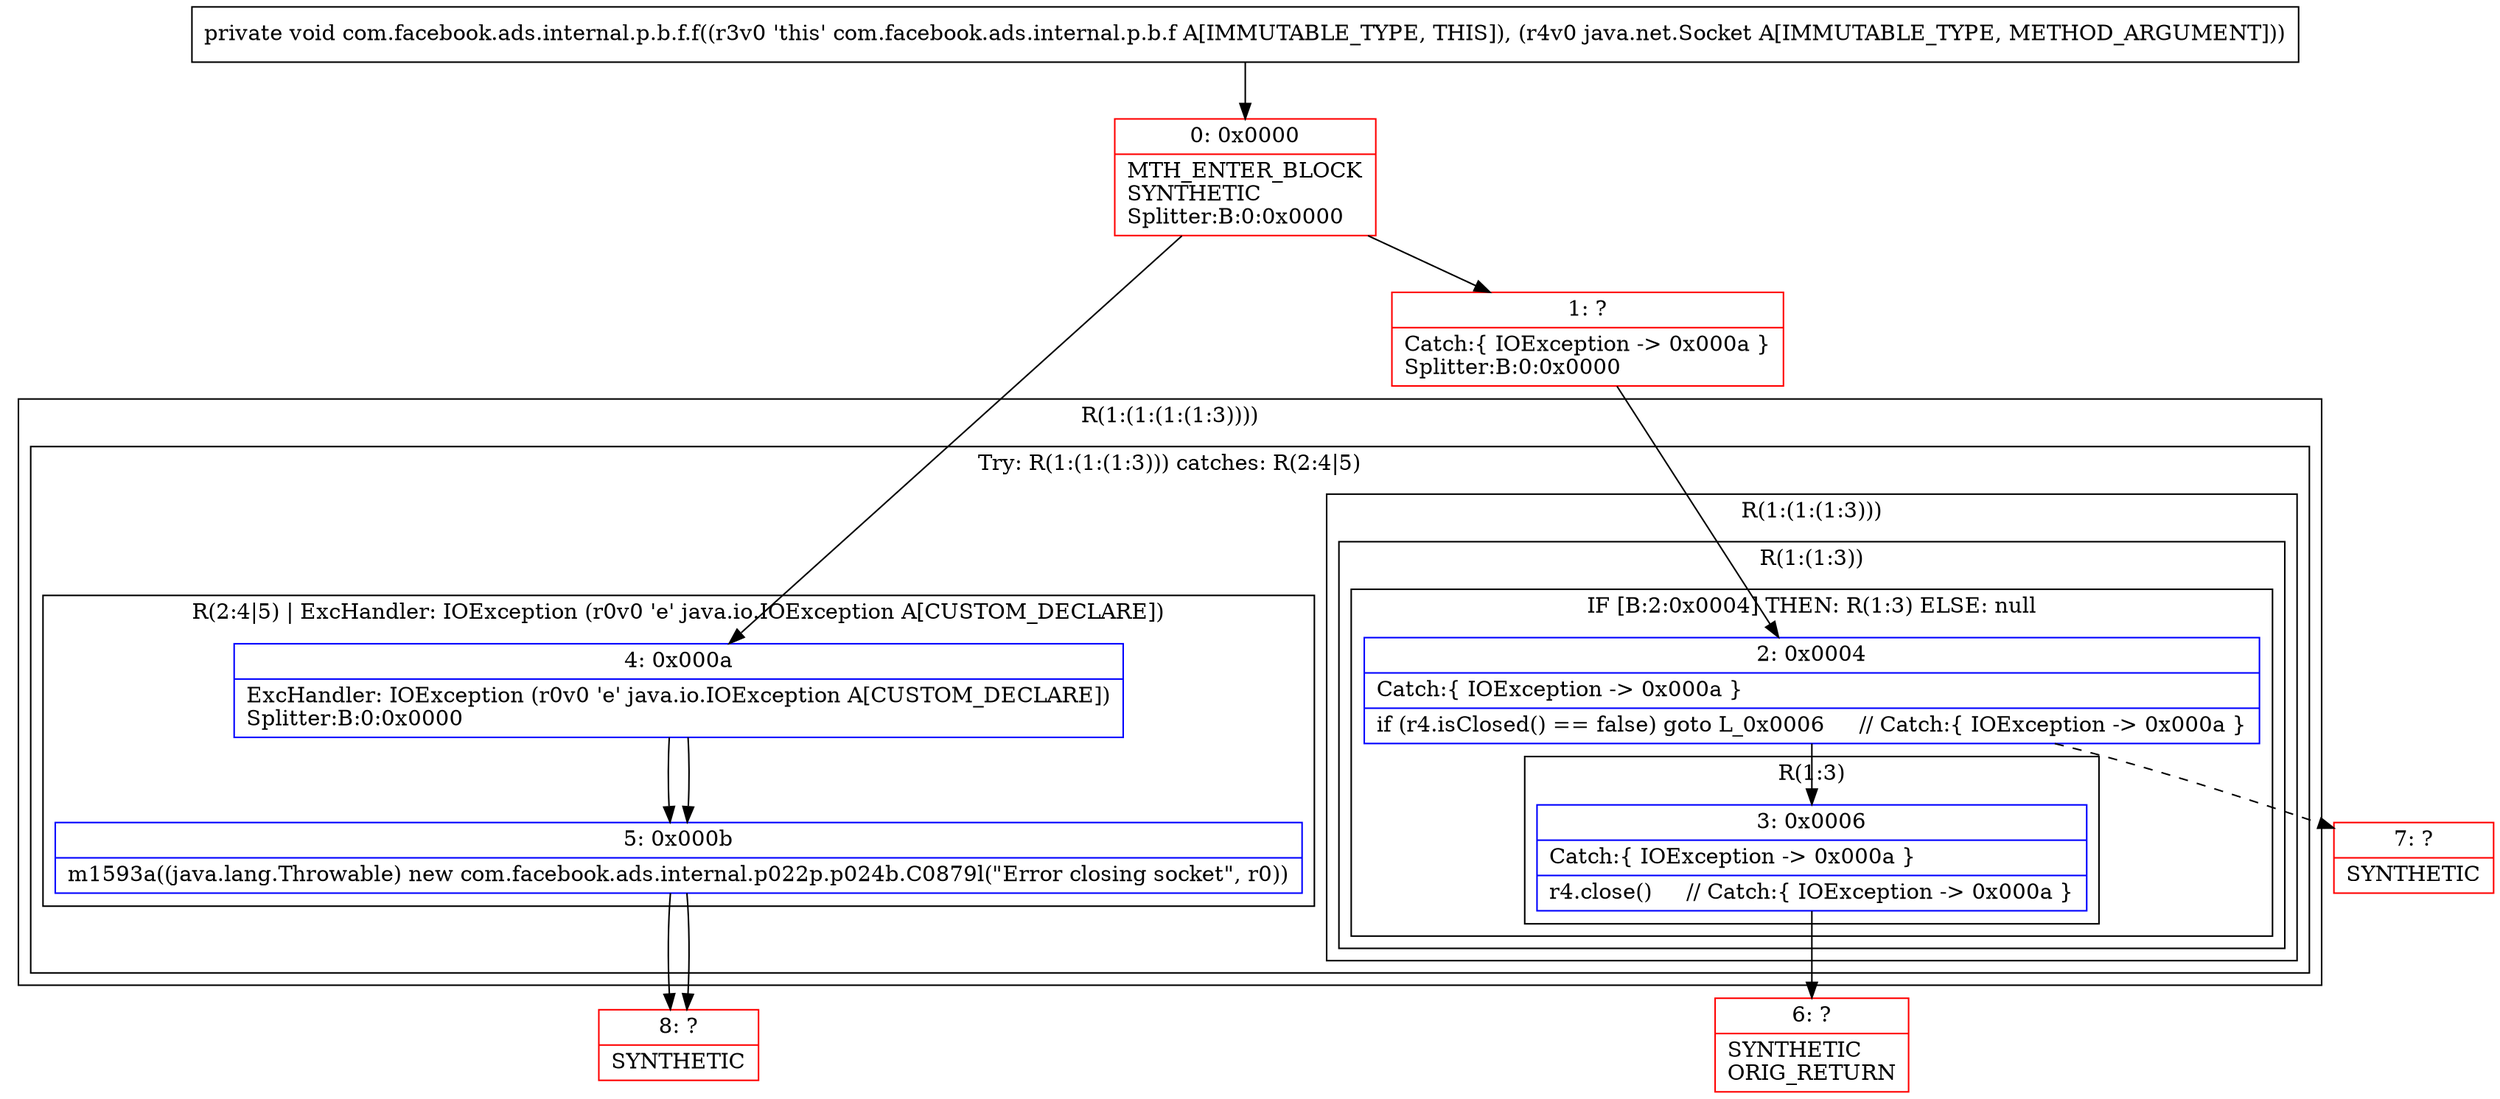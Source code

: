digraph "CFG forcom.facebook.ads.internal.p.b.f.f(Ljava\/net\/Socket;)V" {
subgraph cluster_Region_605428503 {
label = "R(1:(1:(1:(1:3))))";
node [shape=record,color=blue];
subgraph cluster_TryCatchRegion_941041479 {
label = "Try: R(1:(1:(1:3))) catches: R(2:4|5)";
node [shape=record,color=blue];
subgraph cluster_Region_1139410443 {
label = "R(1:(1:(1:3)))";
node [shape=record,color=blue];
subgraph cluster_Region_1938219975 {
label = "R(1:(1:3))";
node [shape=record,color=blue];
subgraph cluster_IfRegion_1734115331 {
label = "IF [B:2:0x0004] THEN: R(1:3) ELSE: null";
node [shape=record,color=blue];
Node_2 [shape=record,label="{2\:\ 0x0004|Catch:\{ IOException \-\> 0x000a \}\l|if (r4.isClosed() == false) goto L_0x0006     \/\/ Catch:\{ IOException \-\> 0x000a \}\l}"];
subgraph cluster_Region_1718664880 {
label = "R(1:3)";
node [shape=record,color=blue];
Node_3 [shape=record,label="{3\:\ 0x0006|Catch:\{ IOException \-\> 0x000a \}\l|r4.close()     \/\/ Catch:\{ IOException \-\> 0x000a \}\l}"];
}
}
}
}
subgraph cluster_Region_1966683691 {
label = "R(2:4|5) | ExcHandler: IOException (r0v0 'e' java.io.IOException A[CUSTOM_DECLARE])\l";
node [shape=record,color=blue];
Node_4 [shape=record,label="{4\:\ 0x000a|ExcHandler: IOException (r0v0 'e' java.io.IOException A[CUSTOM_DECLARE])\lSplitter:B:0:0x0000\l}"];
Node_5 [shape=record,label="{5\:\ 0x000b|m1593a((java.lang.Throwable) new com.facebook.ads.internal.p022p.p024b.C0879l(\"Error closing socket\", r0))\l}"];
}
}
}
subgraph cluster_Region_1966683691 {
label = "R(2:4|5) | ExcHandler: IOException (r0v0 'e' java.io.IOException A[CUSTOM_DECLARE])\l";
node [shape=record,color=blue];
Node_4 [shape=record,label="{4\:\ 0x000a|ExcHandler: IOException (r0v0 'e' java.io.IOException A[CUSTOM_DECLARE])\lSplitter:B:0:0x0000\l}"];
Node_5 [shape=record,label="{5\:\ 0x000b|m1593a((java.lang.Throwable) new com.facebook.ads.internal.p022p.p024b.C0879l(\"Error closing socket\", r0))\l}"];
}
Node_0 [shape=record,color=red,label="{0\:\ 0x0000|MTH_ENTER_BLOCK\lSYNTHETIC\lSplitter:B:0:0x0000\l}"];
Node_1 [shape=record,color=red,label="{1\:\ ?|Catch:\{ IOException \-\> 0x000a \}\lSplitter:B:0:0x0000\l}"];
Node_6 [shape=record,color=red,label="{6\:\ ?|SYNTHETIC\lORIG_RETURN\l}"];
Node_7 [shape=record,color=red,label="{7\:\ ?|SYNTHETIC\l}"];
Node_8 [shape=record,color=red,label="{8\:\ ?|SYNTHETIC\l}"];
MethodNode[shape=record,label="{private void com.facebook.ads.internal.p.b.f.f((r3v0 'this' com.facebook.ads.internal.p.b.f A[IMMUTABLE_TYPE, THIS]), (r4v0 java.net.Socket A[IMMUTABLE_TYPE, METHOD_ARGUMENT])) }"];
MethodNode -> Node_0;
Node_2 -> Node_3;
Node_2 -> Node_7[style=dashed];
Node_3 -> Node_6;
Node_4 -> Node_5;
Node_5 -> Node_8;
Node_4 -> Node_5;
Node_5 -> Node_8;
Node_0 -> Node_1;
Node_0 -> Node_4;
Node_1 -> Node_2;
}

